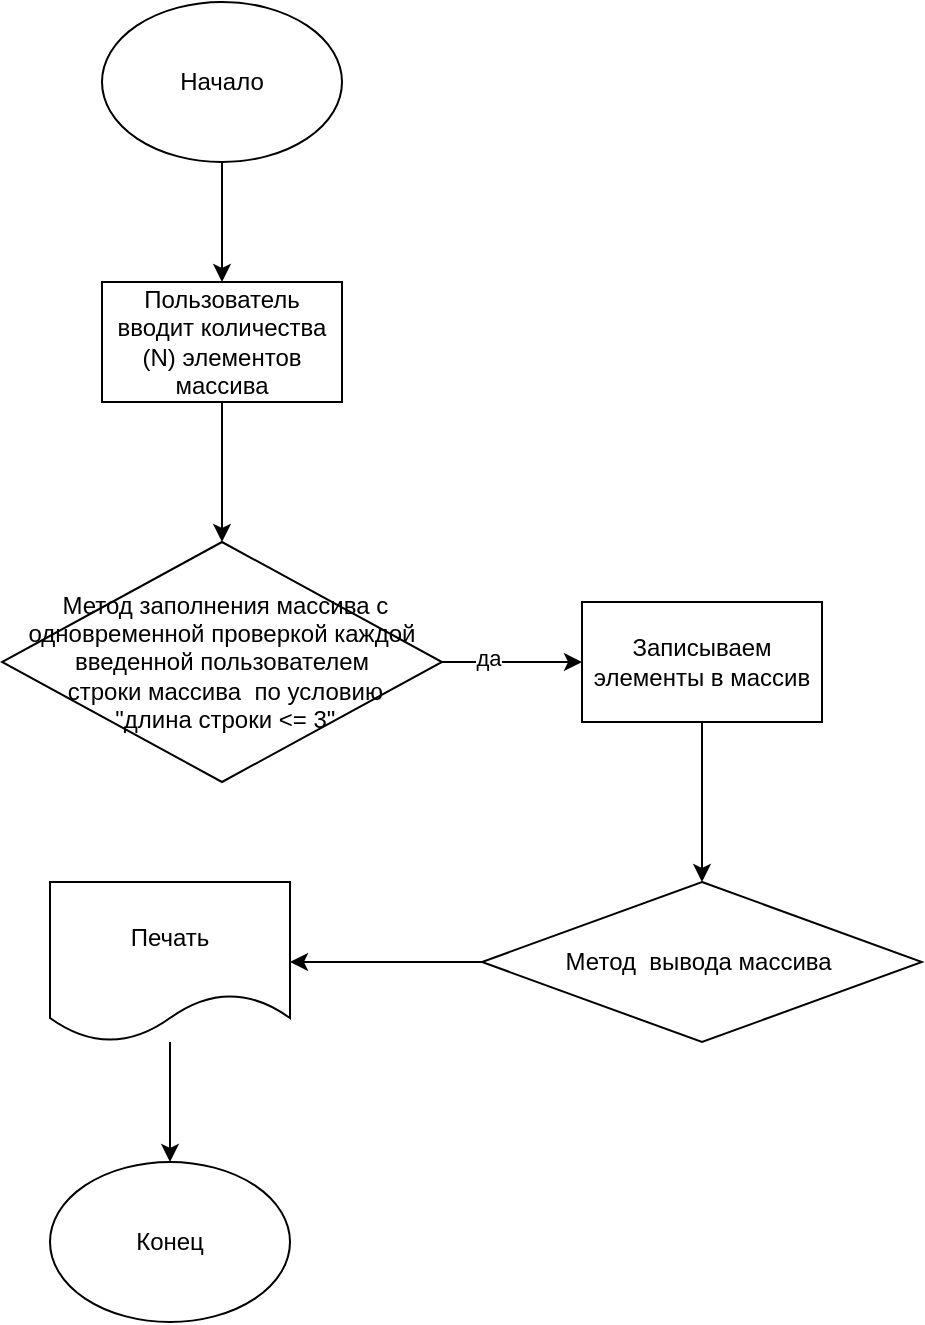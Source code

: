 <mxfile version="20.8.16" type="device"><diagram id="C5RBs43oDa-KdzZeNtuy" name="Page-1"><mxGraphModel dx="864" dy="516" grid="1" gridSize="10" guides="1" tooltips="1" connect="1" arrows="1" fold="1" page="1" pageScale="1" pageWidth="827" pageHeight="1169" math="0" shadow="0"><root><mxCell id="WIyWlLk6GJQsqaUBKTNV-0"/><mxCell id="WIyWlLk6GJQsqaUBKTNV-1" parent="WIyWlLk6GJQsqaUBKTNV-0"/><mxCell id="OSTvItszzq9nUmxkB_py-3" value="" style="edgeStyle=orthogonalEdgeStyle;rounded=0;orthogonalLoop=1;jettySize=auto;html=1;" edge="1" parent="WIyWlLk6GJQsqaUBKTNV-1" source="OSTvItszzq9nUmxkB_py-0" target="OSTvItszzq9nUmxkB_py-2"><mxGeometry relative="1" as="geometry"/></mxCell><mxCell id="OSTvItszzq9nUmxkB_py-0" value="Начало" style="ellipse;whiteSpace=wrap;html=1;" vertex="1" parent="WIyWlLk6GJQsqaUBKTNV-1"><mxGeometry x="380" y="40" width="120" height="80" as="geometry"/></mxCell><mxCell id="OSTvItszzq9nUmxkB_py-5" value="" style="edgeStyle=orthogonalEdgeStyle;rounded=0;orthogonalLoop=1;jettySize=auto;html=1;" edge="1" parent="WIyWlLk6GJQsqaUBKTNV-1" source="OSTvItszzq9nUmxkB_py-2" target="OSTvItszzq9nUmxkB_py-4"><mxGeometry relative="1" as="geometry"/></mxCell><mxCell id="OSTvItszzq9nUmxkB_py-2" value="Пользователь вводит количества (N) элементов массива" style="whiteSpace=wrap;html=1;" vertex="1" parent="WIyWlLk6GJQsqaUBKTNV-1"><mxGeometry x="380" y="180" width="120" height="60" as="geometry"/></mxCell><mxCell id="OSTvItszzq9nUmxkB_py-4" value="&amp;nbsp;Метод заполнения массива с одновременной проверкой каждой введенной пользователем&lt;br&gt;&amp;nbsp;строки&amp;nbsp;массива&amp;nbsp; по условию&lt;br&gt;&amp;nbsp;&quot;длина строки &amp;lt;= 3&quot;" style="rhombus;whiteSpace=wrap;html=1;" vertex="1" parent="WIyWlLk6GJQsqaUBKTNV-1"><mxGeometry x="330" y="310" width="220" height="120" as="geometry"/></mxCell><mxCell id="OSTvItszzq9nUmxkB_py-8" value="" style="edgeStyle=none;orthogonalLoop=1;jettySize=auto;html=1;rounded=0;" edge="1" parent="WIyWlLk6GJQsqaUBKTNV-1"><mxGeometry width="100" relative="1" as="geometry"><mxPoint x="550" y="370" as="sourcePoint"/><mxPoint x="620" y="370" as="targetPoint"/><Array as="points"/></mxGeometry></mxCell><mxCell id="OSTvItszzq9nUmxkB_py-21" value="да" style="edgeLabel;html=1;align=center;verticalAlign=middle;resizable=0;points=[];" vertex="1" connectable="0" parent="OSTvItszzq9nUmxkB_py-8"><mxGeometry x="-0.343" y="2" relative="1" as="geometry"><mxPoint as="offset"/></mxGeometry></mxCell><mxCell id="OSTvItszzq9nUmxkB_py-14" value="" style="edgeStyle=orthogonalEdgeStyle;rounded=0;orthogonalLoop=1;jettySize=auto;html=1;" edge="1" parent="WIyWlLk6GJQsqaUBKTNV-1" source="OSTvItszzq9nUmxkB_py-9" target="OSTvItszzq9nUmxkB_py-13"><mxGeometry relative="1" as="geometry"/></mxCell><mxCell id="OSTvItszzq9nUmxkB_py-9" value="Записываем элементы в массив" style="rounded=0;whiteSpace=wrap;html=1;" vertex="1" parent="WIyWlLk6GJQsqaUBKTNV-1"><mxGeometry x="620" y="340" width="120" height="60" as="geometry"/></mxCell><mxCell id="OSTvItszzq9nUmxkB_py-24" value="" style="edgeStyle=orthogonalEdgeStyle;rounded=0;orthogonalLoop=1;jettySize=auto;html=1;" edge="1" parent="WIyWlLk6GJQsqaUBKTNV-1" source="OSTvItszzq9nUmxkB_py-13" target="OSTvItszzq9nUmxkB_py-23"><mxGeometry relative="1" as="geometry"/></mxCell><mxCell id="OSTvItszzq9nUmxkB_py-13" value="Метод&amp;nbsp; вывода массива&amp;nbsp;" style="rhombus;whiteSpace=wrap;html=1;rounded=0;" vertex="1" parent="WIyWlLk6GJQsqaUBKTNV-1"><mxGeometry x="570" y="480" width="220" height="80" as="geometry"/></mxCell><mxCell id="OSTvItszzq9nUmxkB_py-26" value="" style="edgeStyle=orthogonalEdgeStyle;rounded=0;orthogonalLoop=1;jettySize=auto;html=1;" edge="1" parent="WIyWlLk6GJQsqaUBKTNV-1" source="OSTvItszzq9nUmxkB_py-23" target="OSTvItszzq9nUmxkB_py-25"><mxGeometry relative="1" as="geometry"><Array as="points"/></mxGeometry></mxCell><mxCell id="OSTvItszzq9nUmxkB_py-23" value="Печать" style="shape=document;whiteSpace=wrap;html=1;boundedLbl=1;" vertex="1" parent="WIyWlLk6GJQsqaUBKTNV-1"><mxGeometry x="354" y="480" width="120" height="80" as="geometry"/></mxCell><mxCell id="OSTvItszzq9nUmxkB_py-25" value="Конец" style="ellipse;whiteSpace=wrap;html=1;" vertex="1" parent="WIyWlLk6GJQsqaUBKTNV-1"><mxGeometry x="354" y="620" width="120" height="80" as="geometry"/></mxCell></root></mxGraphModel></diagram></mxfile>